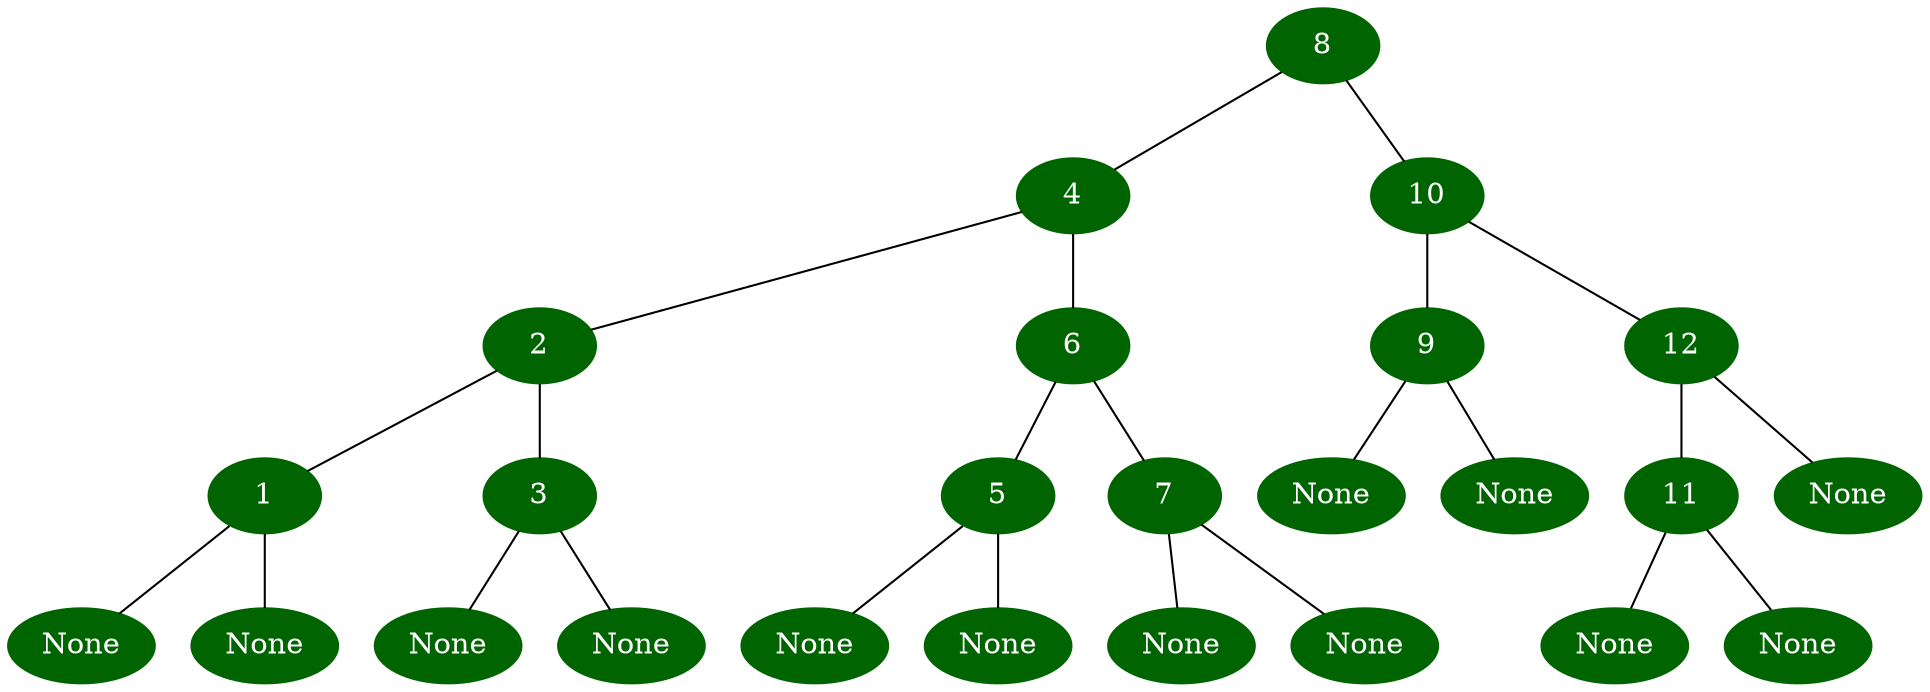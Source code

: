 graph {
	 0 [label="8", color=darkgreen, style=filled, fontcolor=white];
	 1 [label="4", color=darkgreen, style=filled, fontcolor=white];
	 2 [label="2", color=darkgreen, style=filled, fontcolor=white];
	 3 [label="1", color=darkgreen, style=filled, fontcolor=white];
	 4 [label="None", color=darkgreen, style=filled, fontcolor=white];
	 5 [label="None", color=darkgreen, style=filled, fontcolor=white];
	 6 [label="3", color=darkgreen, style=filled, fontcolor=white];
	 7 [label="None", color=darkgreen, style=filled, fontcolor=white];
	 8 [label="None", color=darkgreen, style=filled, fontcolor=white];
	 9 [label="6", color=darkgreen, style=filled, fontcolor=white];
	 10 [label="5", color=darkgreen, style=filled, fontcolor=white];
	 11 [label="None", color=darkgreen, style=filled, fontcolor=white];
	 12 [label="None", color=darkgreen, style=filled, fontcolor=white];
	 13 [label="7", color=darkgreen, style=filled, fontcolor=white];
	 14 [label="None", color=darkgreen, style=filled, fontcolor=white];
	 15 [label="None", color=darkgreen, style=filled, fontcolor=white];
	 16 [label="10", color=darkgreen, style=filled, fontcolor=white];
	 17 [label="9", color=darkgreen, style=filled, fontcolor=white];
	 18 [label="None", color=darkgreen, style=filled, fontcolor=white];
	 19 [label="None", color=darkgreen, style=filled, fontcolor=white];
	 20 [label="12", color=darkgreen, style=filled, fontcolor=white];
	 21 [label="11", color=darkgreen, style=filled, fontcolor=white];
	 22 [label="None", color=darkgreen, style=filled, fontcolor=white];
	 23 [label="None", color=darkgreen, style=filled, fontcolor=white];
	 24 [label="None", color=darkgreen, style=filled, fontcolor=white];
	 0 -- 1;
	 1 -- 2;
	 2 -- 3;
	 3 -- 4;
	 3 -- 5;
	 2 -- 6;
	 6 -- 7;
	 6 -- 8;
	 1 -- 9;
	 9 -- 10;
	 10 -- 11;
	 10 -- 12;
	 9 -- 13;
	 13 -- 14;
	 13 -- 15;
	 0 -- 16;
	 16 -- 17;
	 17 -- 18;
	 17 -- 19;
	 16 -- 20;
	 20 -- 21;
	 21 -- 22;
	 21 -- 23;
	 20 -- 24;
}
